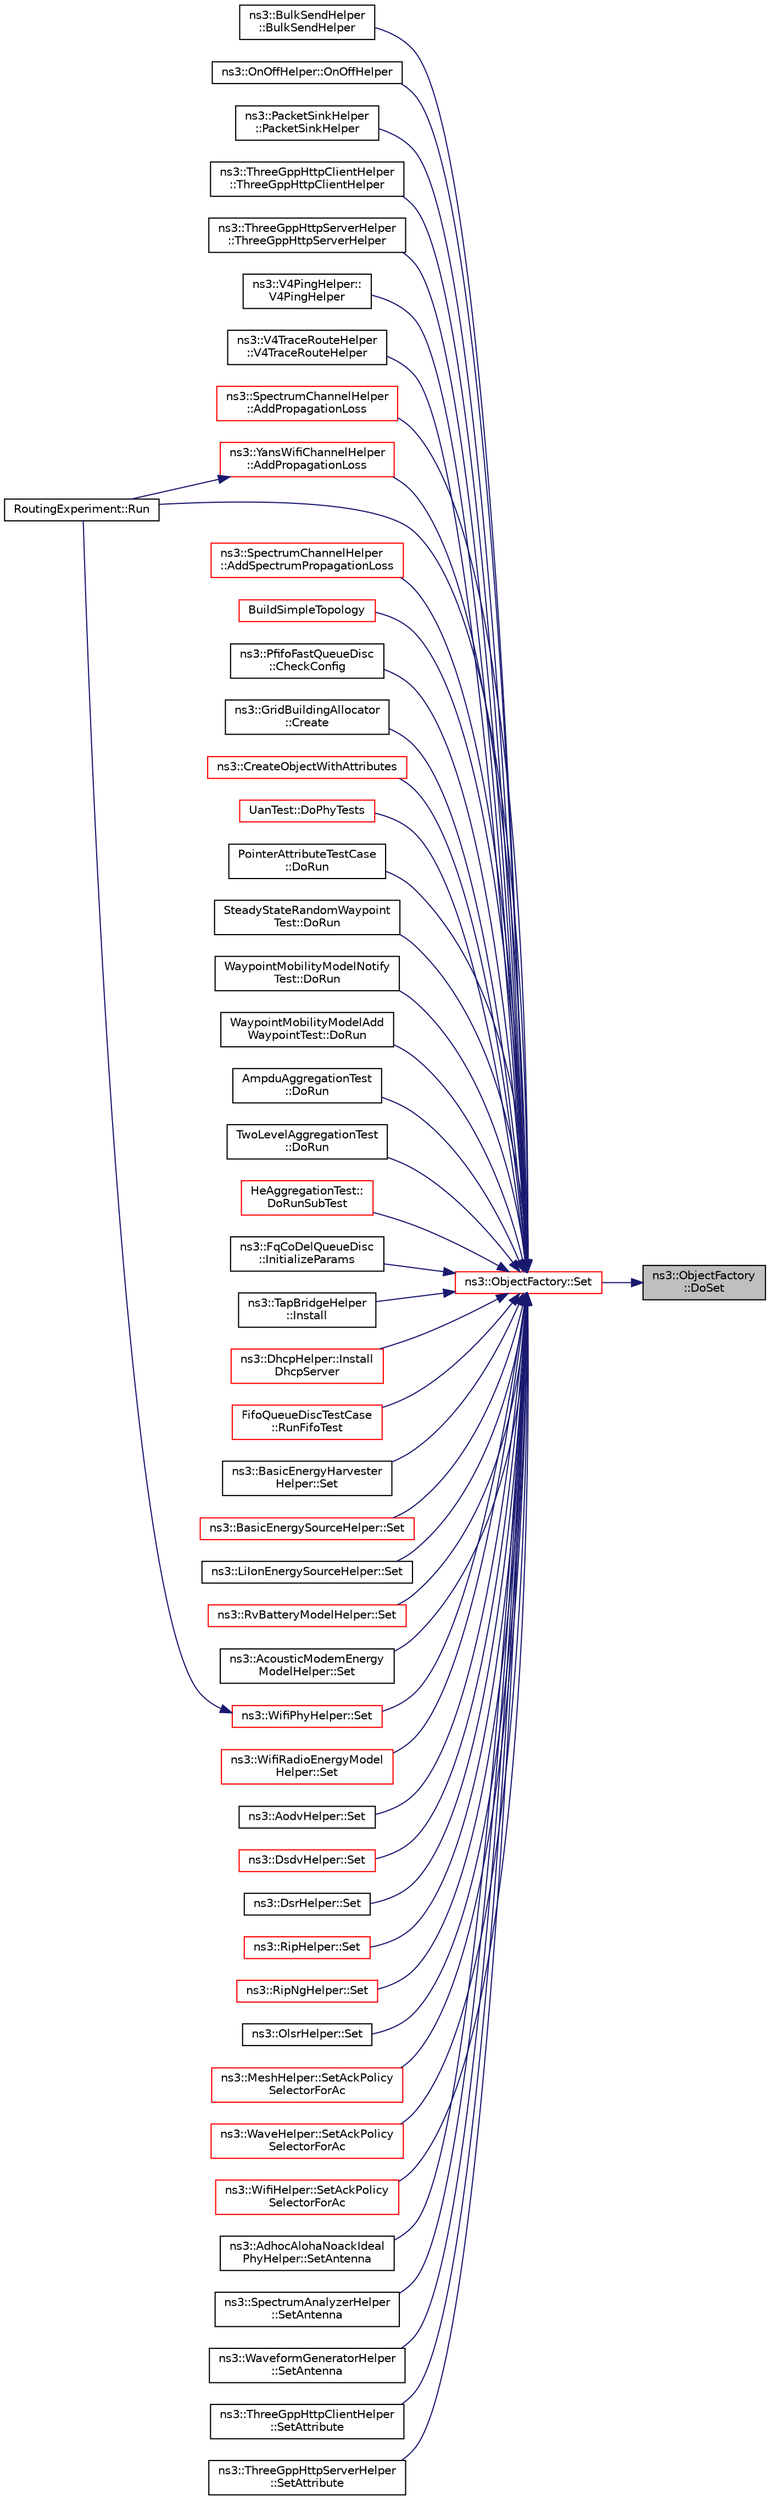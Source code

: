 digraph "ns3::ObjectFactory::DoSet"
{
 // LATEX_PDF_SIZE
  edge [fontname="Helvetica",fontsize="10",labelfontname="Helvetica",labelfontsize="10"];
  node [fontname="Helvetica",fontsize="10",shape=record];
  rankdir="RL";
  Node1 [label="ns3::ObjectFactory\l::DoSet",height=0.2,width=0.4,color="black", fillcolor="grey75", style="filled", fontcolor="black",tooltip="Set an attribute to be set during construction."];
  Node1 -> Node2 [dir="back",color="midnightblue",fontsize="10",style="solid",fontname="Helvetica"];
  Node2 [label="ns3::ObjectFactory::Set",height=0.2,width=0.4,color="red", fillcolor="white", style="filled",URL="$classns3_1_1_object_factory.html#a3c9d5ed564f08ab4427e113bcc48e1d4",tooltip="Set an attribute to be set during construction."];
  Node2 -> Node3 [dir="back",color="midnightblue",fontsize="10",style="solid",fontname="Helvetica"];
  Node3 [label="ns3::BulkSendHelper\l::BulkSendHelper",height=0.2,width=0.4,color="black", fillcolor="white", style="filled",URL="$classns3_1_1_bulk_send_helper.html#ad2ce134f59fa593314538b8731ae6977",tooltip="Create an BulkSendHelper to make it easier to work with BulkSendApplications."];
  Node2 -> Node4 [dir="back",color="midnightblue",fontsize="10",style="solid",fontname="Helvetica"];
  Node4 [label="ns3::OnOffHelper::OnOffHelper",height=0.2,width=0.4,color="black", fillcolor="white", style="filled",URL="$classns3_1_1_on_off_helper.html#a4288a3cf8b5e4b41eb513a226b948fc6",tooltip="Create an OnOffHelper to make it easier to work with OnOffApplications."];
  Node2 -> Node5 [dir="back",color="midnightblue",fontsize="10",style="solid",fontname="Helvetica"];
  Node5 [label="ns3::PacketSinkHelper\l::PacketSinkHelper",height=0.2,width=0.4,color="black", fillcolor="white", style="filled",URL="$classns3_1_1_packet_sink_helper.html#ab5bb6dd697dd00333357314302969935",tooltip="Create a PacketSinkHelper to make it easier to work with PacketSinkApplications."];
  Node2 -> Node6 [dir="back",color="midnightblue",fontsize="10",style="solid",fontname="Helvetica"];
  Node6 [label="ns3::ThreeGppHttpClientHelper\l::ThreeGppHttpClientHelper",height=0.2,width=0.4,color="black", fillcolor="white", style="filled",URL="$classns3_1_1_three_gpp_http_client_helper.html#a3456be23f2745cef8ab35688b6a04b24",tooltip="Create a ThreeGppHttpClientHelper to make it easier to work with ThreeGppHttpClient applications."];
  Node2 -> Node7 [dir="back",color="midnightblue",fontsize="10",style="solid",fontname="Helvetica"];
  Node7 [label="ns3::ThreeGppHttpServerHelper\l::ThreeGppHttpServerHelper",height=0.2,width=0.4,color="black", fillcolor="white", style="filled",URL="$classns3_1_1_three_gpp_http_server_helper.html#a1c3b916c39a3bd8cf36757ee9cfcd1c1",tooltip="Create a ThreeGppHttpServerHelper to make it easier to work with ThreeGppHttpServer applications."];
  Node2 -> Node8 [dir="back",color="midnightblue",fontsize="10",style="solid",fontname="Helvetica"];
  Node8 [label="ns3::V4PingHelper::\lV4PingHelper",height=0.2,width=0.4,color="black", fillcolor="white", style="filled",URL="$classns3_1_1_v4_ping_helper.html#ad0e02b0088effb423d2c7fc6cd637529",tooltip="Create a V4PingHelper which is used to make life easier for people wanting to use ping Applications."];
  Node2 -> Node9 [dir="back",color="midnightblue",fontsize="10",style="solid",fontname="Helvetica"];
  Node9 [label="ns3::V4TraceRouteHelper\l::V4TraceRouteHelper",height=0.2,width=0.4,color="black", fillcolor="white", style="filled",URL="$classns3_1_1_v4_trace_route_helper.html#aaa8742d66bd2667814f4336c85454f95",tooltip="Create a V4TraceRouteHelper which is used to make life easier for people wanting to use TraceRoute."];
  Node2 -> Node10 [dir="back",color="midnightblue",fontsize="10",style="solid",fontname="Helvetica"];
  Node10 [label="ns3::SpectrumChannelHelper\l::AddPropagationLoss",height=0.2,width=0.4,color="red", fillcolor="white", style="filled",URL="$classns3_1_1_spectrum_channel_helper.html#ab23845170770bda5be7ee8a2b42c452b",tooltip=" "];
  Node2 -> Node12 [dir="back",color="midnightblue",fontsize="10",style="solid",fontname="Helvetica"];
  Node12 [label="ns3::YansWifiChannelHelper\l::AddPropagationLoss",height=0.2,width=0.4,color="red", fillcolor="white", style="filled",URL="$classns3_1_1_yans_wifi_channel_helper.html#a71c64d54e148b43698c65736e1c77156",tooltip=" "];
  Node12 -> Node19 [dir="back",color="midnightblue",fontsize="10",style="solid",fontname="Helvetica"];
  Node19 [label="RoutingExperiment::Run",height=0.2,width=0.4,color="black", fillcolor="white", style="filled",URL="$class_routing_experiment.html#a622c04e410004c2b738f0320ae1d16c2",tooltip=" "];
  Node2 -> Node22 [dir="back",color="midnightblue",fontsize="10",style="solid",fontname="Helvetica"];
  Node22 [label="ns3::SpectrumChannelHelper\l::AddSpectrumPropagationLoss",height=0.2,width=0.4,color="red", fillcolor="white", style="filled",URL="$classns3_1_1_spectrum_channel_helper.html#a135e8ad3b8399671db56d112929f9611",tooltip=" "];
  Node2 -> Node24 [dir="back",color="midnightblue",fontsize="10",style="solid",fontname="Helvetica"];
  Node24 [label="BuildSimpleTopology",height=0.2,width=0.4,color="red", fillcolor="white", style="filled",URL="$error-model-test-suite_8cc.html#af6fe24088bb4cfa248fc1b0bad6e1dfc",tooltip=" "];
  Node2 -> Node27 [dir="back",color="midnightblue",fontsize="10",style="solid",fontname="Helvetica"];
  Node27 [label="ns3::PfifoFastQueueDisc\l::CheckConfig",height=0.2,width=0.4,color="black", fillcolor="white", style="filled",URL="$classns3_1_1_pfifo_fast_queue_disc.html#a9fa5e68b79b7431cd734f4e8845bdced",tooltip="Check whether the current configuration is correct."];
  Node2 -> Node28 [dir="back",color="midnightblue",fontsize="10",style="solid",fontname="Helvetica"];
  Node28 [label="ns3::GridBuildingAllocator\l::Create",height=0.2,width=0.4,color="black", fillcolor="white", style="filled",URL="$classns3_1_1_grid_building_allocator.html#a96c6e3b69f0cfea04fe1f40b5f160f3e",tooltip="Create a set of buildings allocated on a grid."];
  Node2 -> Node29 [dir="back",color="midnightblue",fontsize="10",style="solid",fontname="Helvetica"];
  Node29 [label="ns3::CreateObjectWithAttributes",height=0.2,width=0.4,color="red", fillcolor="white", style="filled",URL="$group__object.html#ga5e123a3b16375808a629dc9834dee63e",tooltip="Allocate an Object on the heap and initialize with a set of attributes."];
  Node2 -> Node35 [dir="back",color="midnightblue",fontsize="10",style="solid",fontname="Helvetica"];
  Node35 [label="UanTest::DoPhyTests",height=0.2,width=0.4,color="red", fillcolor="white", style="filled",URL="$class_uan_test.html#af3bcfdc5efa92b7be46d78edf9f05931",tooltip="Phy test function."];
  Node2 -> Node37 [dir="back",color="midnightblue",fontsize="10",style="solid",fontname="Helvetica"];
  Node37 [label="PointerAttributeTestCase\l::DoRun",height=0.2,width=0.4,color="black", fillcolor="white", style="filled",URL="$class_pointer_attribute_test_case.html#a4dd7258b7c7146be0a0ba69b9b5633d9",tooltip="Implementation to actually run this TestCase."];
  Node2 -> Node38 [dir="back",color="midnightblue",fontsize="10",style="solid",fontname="Helvetica"];
  Node38 [label="SteadyStateRandomWaypoint\lTest::DoRun",height=0.2,width=0.4,color="black", fillcolor="white", style="filled",URL="$class_steady_state_random_waypoint_test.html#a06b559358eab241daa3a937a038729df",tooltip="Implementation to actually run this TestCase."];
  Node2 -> Node39 [dir="back",color="midnightblue",fontsize="10",style="solid",fontname="Helvetica"];
  Node39 [label="WaypointMobilityModelNotify\lTest::DoRun",height=0.2,width=0.4,color="black", fillcolor="white", style="filled",URL="$class_waypoint_mobility_model_notify_test.html#a3806dd9c9361141fade8ce51021e33ff",tooltip="Implementation to actually run this TestCase."];
  Node2 -> Node40 [dir="back",color="midnightblue",fontsize="10",style="solid",fontname="Helvetica"];
  Node40 [label="WaypointMobilityModelAdd\lWaypointTest::DoRun",height=0.2,width=0.4,color="black", fillcolor="white", style="filled",URL="$class_waypoint_mobility_model_add_waypoint_test.html#afab2502065d56508a1c71a8c78115c25",tooltip="Implementation to actually run this TestCase."];
  Node2 -> Node41 [dir="back",color="midnightblue",fontsize="10",style="solid",fontname="Helvetica"];
  Node41 [label="AmpduAggregationTest\l::DoRun",height=0.2,width=0.4,color="black", fillcolor="white", style="filled",URL="$class_ampdu_aggregation_test.html#a7414dc8d4dd982ab4c1eaadb5b2c693d",tooltip="Implementation to actually run this TestCase."];
  Node2 -> Node42 [dir="back",color="midnightblue",fontsize="10",style="solid",fontname="Helvetica"];
  Node42 [label="TwoLevelAggregationTest\l::DoRun",height=0.2,width=0.4,color="black", fillcolor="white", style="filled",URL="$class_two_level_aggregation_test.html#a40c6f5f8be6c48673d0bfd218d95afe0",tooltip="Implementation to actually run this TestCase."];
  Node2 -> Node43 [dir="back",color="midnightblue",fontsize="10",style="solid",fontname="Helvetica"];
  Node43 [label="HeAggregationTest::\lDoRunSubTest",height=0.2,width=0.4,color="red", fillcolor="white", style="filled",URL="$class_he_aggregation_test.html#a2a6873db3bb78489db82a54591b429f3",tooltip="Run test for a given buffer size."];
  Node2 -> Node45 [dir="back",color="midnightblue",fontsize="10",style="solid",fontname="Helvetica"];
  Node45 [label="ns3::FqCoDelQueueDisc\l::InitializeParams",height=0.2,width=0.4,color="black", fillcolor="white", style="filled",URL="$classns3_1_1_fq_co_del_queue_disc.html#ae4463340ee6d6a4c6d9a267ea9e3aa35",tooltip="Initialize parameters (if any) before the first packet is enqueued."];
  Node2 -> Node46 [dir="back",color="midnightblue",fontsize="10",style="solid",fontname="Helvetica"];
  Node46 [label="ns3::TapBridgeHelper\l::Install",height=0.2,width=0.4,color="black", fillcolor="white", style="filled",URL="$classns3_1_1_tap_bridge_helper.html#a9a9ad0612d3dbee6f7b9bd4c409daab2",tooltip="This method installs a TapBridge on the specified Node and forms the bridge with the NetDevice specif..."];
  Node2 -> Node47 [dir="back",color="midnightblue",fontsize="10",style="solid",fontname="Helvetica"];
  Node47 [label="ns3::DhcpHelper::Install\lDhcpServer",height=0.2,width=0.4,color="red", fillcolor="white", style="filled",URL="$classns3_1_1_dhcp_helper.html#a66f1b2a4405b7dc4af0cff05af14edea",tooltip="Install DHCP server of a node / NetDevice."];
  Node2 -> Node19 [dir="back",color="midnightblue",fontsize="10",style="solid",fontname="Helvetica"];
  Node2 -> Node49 [dir="back",color="midnightblue",fontsize="10",style="solid",fontname="Helvetica"];
  Node49 [label="FifoQueueDiscTestCase\l::RunFifoTest",height=0.2,width=0.4,color="red", fillcolor="white", style="filled",URL="$class_fifo_queue_disc_test_case.html#a086e32c51488a550051c4a3026e6baee",tooltip="Run test function."];
  Node2 -> Node51 [dir="back",color="midnightblue",fontsize="10",style="solid",fontname="Helvetica"];
  Node51 [label="ns3::BasicEnergyHarvester\lHelper::Set",height=0.2,width=0.4,color="black", fillcolor="white", style="filled",URL="$classns3_1_1_basic_energy_harvester_helper.html#a7af58efc3f174e0bc3f0be7618da42cb",tooltip=" "];
  Node2 -> Node52 [dir="back",color="midnightblue",fontsize="10",style="solid",fontname="Helvetica"];
  Node52 [label="ns3::BasicEnergySourceHelper::Set",height=0.2,width=0.4,color="red", fillcolor="white", style="filled",URL="$classns3_1_1_basic_energy_source_helper.html#aa07c8c1c4a4ced92b8fc51bf4be4de3f",tooltip=" "];
  Node2 -> Node57 [dir="back",color="midnightblue",fontsize="10",style="solid",fontname="Helvetica"];
  Node57 [label="ns3::LiIonEnergySourceHelper::Set",height=0.2,width=0.4,color="black", fillcolor="white", style="filled",URL="$classns3_1_1_li_ion_energy_source_helper.html#aa77159f3a1d5e4595dac6047d0b64502",tooltip=" "];
  Node2 -> Node58 [dir="back",color="midnightblue",fontsize="10",style="solid",fontname="Helvetica"];
  Node58 [label="ns3::RvBatteryModelHelper::Set",height=0.2,width=0.4,color="red", fillcolor="white", style="filled",URL="$classns3_1_1_rv_battery_model_helper.html#a28f5eedc180d45310324ca3bd1868af1",tooltip=" "];
  Node2 -> Node61 [dir="back",color="midnightblue",fontsize="10",style="solid",fontname="Helvetica"];
  Node61 [label="ns3::AcousticModemEnergy\lModelHelper::Set",height=0.2,width=0.4,color="black", fillcolor="white", style="filled",URL="$classns3_1_1_acoustic_modem_energy_model_helper.html#abc6557b5e7806af2a63c88c2c4dfb95e",tooltip="Sets an attribute of the underlying energy model object."];
  Node2 -> Node62 [dir="back",color="midnightblue",fontsize="10",style="solid",fontname="Helvetica"];
  Node62 [label="ns3::WifiPhyHelper::Set",height=0.2,width=0.4,color="red", fillcolor="white", style="filled",URL="$classns3_1_1_wifi_phy_helper.html#a2527d6d7b29f717fd7436166c5f05f1a",tooltip=" "];
  Node62 -> Node19 [dir="back",color="midnightblue",fontsize="10",style="solid",fontname="Helvetica"];
  Node2 -> Node66 [dir="back",color="midnightblue",fontsize="10",style="solid",fontname="Helvetica"];
  Node66 [label="ns3::WifiRadioEnergyModel\lHelper::Set",height=0.2,width=0.4,color="red", fillcolor="white", style="filled",URL="$classns3_1_1_wifi_radio_energy_model_helper.html#a8fb76b591e426c6a8fcdc7fc411e3295",tooltip=" "];
  Node2 -> Node67 [dir="back",color="midnightblue",fontsize="10",style="solid",fontname="Helvetica"];
  Node67 [label="ns3::AodvHelper::Set",height=0.2,width=0.4,color="black", fillcolor="white", style="filled",URL="$classns3_1_1_aodv_helper.html#abf26fb7f08adbf3e3d829b1c9b1c86d9",tooltip=" "];
  Node2 -> Node68 [dir="back",color="midnightblue",fontsize="10",style="solid",fontname="Helvetica"];
  Node68 [label="ns3::DsdvHelper::Set",height=0.2,width=0.4,color="red", fillcolor="white", style="filled",URL="$classns3_1_1_dsdv_helper.html#a782571eeded1e3e5978f4b430cd2bc2f",tooltip=" "];
  Node2 -> Node70 [dir="back",color="midnightblue",fontsize="10",style="solid",fontname="Helvetica"];
  Node70 [label="ns3::DsrHelper::Set",height=0.2,width=0.4,color="black", fillcolor="white", style="filled",URL="$classns3_1_1_dsr_helper.html#afa9d0f2674a1a8b88d0c83225a87d11a",tooltip="Set attribute values for future instances of DSR that this helper creates."];
  Node2 -> Node71 [dir="back",color="midnightblue",fontsize="10",style="solid",fontname="Helvetica"];
  Node71 [label="ns3::RipHelper::Set",height=0.2,width=0.4,color="red", fillcolor="white", style="filled",URL="$classns3_1_1_rip_helper.html#a327e3274275469efd9104fcd625efa4d",tooltip=" "];
  Node2 -> Node73 [dir="back",color="midnightblue",fontsize="10",style="solid",fontname="Helvetica"];
  Node73 [label="ns3::RipNgHelper::Set",height=0.2,width=0.4,color="red", fillcolor="white", style="filled",URL="$classns3_1_1_rip_ng_helper.html#a878cd9a4171c1e53a9895cff51e0efd9",tooltip=" "];
  Node2 -> Node75 [dir="back",color="midnightblue",fontsize="10",style="solid",fontname="Helvetica"];
  Node75 [label="ns3::OlsrHelper::Set",height=0.2,width=0.4,color="black", fillcolor="white", style="filled",URL="$classns3_1_1_olsr_helper.html#a1b7fe6e589f5577f5ada88d36cba613f",tooltip=" "];
  Node2 -> Node76 [dir="back",color="midnightblue",fontsize="10",style="solid",fontname="Helvetica"];
  Node76 [label="ns3::MeshHelper::SetAckPolicy\lSelectorForAc",height=0.2,width=0.4,color="red", fillcolor="white", style="filled",URL="$classns3_1_1_mesh_helper.html#ae97e7f3c99df55170ebd0e47dd88b0e1",tooltip=" "];
  Node2 -> Node78 [dir="back",color="midnightblue",fontsize="10",style="solid",fontname="Helvetica"];
  Node78 [label="ns3::WaveHelper::SetAckPolicy\lSelectorForAc",height=0.2,width=0.4,color="red", fillcolor="white", style="filled",URL="$classns3_1_1_wave_helper.html#aac4c70b4cf9640a005f0cb92807c5600",tooltip=" "];
  Node2 -> Node80 [dir="back",color="midnightblue",fontsize="10",style="solid",fontname="Helvetica"];
  Node80 [label="ns3::WifiHelper::SetAckPolicy\lSelectorForAc",height=0.2,width=0.4,color="red", fillcolor="white", style="filled",URL="$classns3_1_1_wifi_helper.html#af8f24b1fba82251a6c0274e429babc0c",tooltip=" "];
  Node2 -> Node82 [dir="back",color="midnightblue",fontsize="10",style="solid",fontname="Helvetica"];
  Node82 [label="ns3::AdhocAlohaNoackIdeal\lPhyHelper::SetAntenna",height=0.2,width=0.4,color="black", fillcolor="white", style="filled",URL="$classns3_1_1_adhoc_aloha_noack_ideal_phy_helper.html#aad947eabe238922f31376b7811b2a481",tooltip=" "];
  Node2 -> Node83 [dir="back",color="midnightblue",fontsize="10",style="solid",fontname="Helvetica"];
  Node83 [label="ns3::SpectrumAnalyzerHelper\l::SetAntenna",height=0.2,width=0.4,color="black", fillcolor="white", style="filled",URL="$classns3_1_1_spectrum_analyzer_helper.html#aad80133b1bffa7aef619d098584cc83f",tooltip=" "];
  Node2 -> Node84 [dir="back",color="midnightblue",fontsize="10",style="solid",fontname="Helvetica"];
  Node84 [label="ns3::WaveformGeneratorHelper\l::SetAntenna",height=0.2,width=0.4,color="black", fillcolor="white", style="filled",URL="$classns3_1_1_waveform_generator_helper.html#ae7fc442f01bcc7ac3690c72a03cea82e",tooltip=" "];
  Node2 -> Node85 [dir="back",color="midnightblue",fontsize="10",style="solid",fontname="Helvetica"];
  Node85 [label="ns3::ThreeGppHttpClientHelper\l::SetAttribute",height=0.2,width=0.4,color="black", fillcolor="white", style="filled",URL="$classns3_1_1_three_gpp_http_client_helper.html#ab7b15a05c93616897f1f5fab97fecfc2",tooltip="Helper function used to set the underlying application attributes, but not the socket attributes."];
  Node2 -> Node86 [dir="back",color="midnightblue",fontsize="10",style="solid",fontname="Helvetica"];
  Node86 [label="ns3::ThreeGppHttpServerHelper\l::SetAttribute",height=0.2,width=0.4,color="black", fillcolor="white", style="filled",URL="$classns3_1_1_three_gpp_http_server_helper.html#a509ac11add684bcc2f433dbf9c04a2ad",tooltip="Helper function used to set the underlying application attributes, but not the socket attributes."];
}
